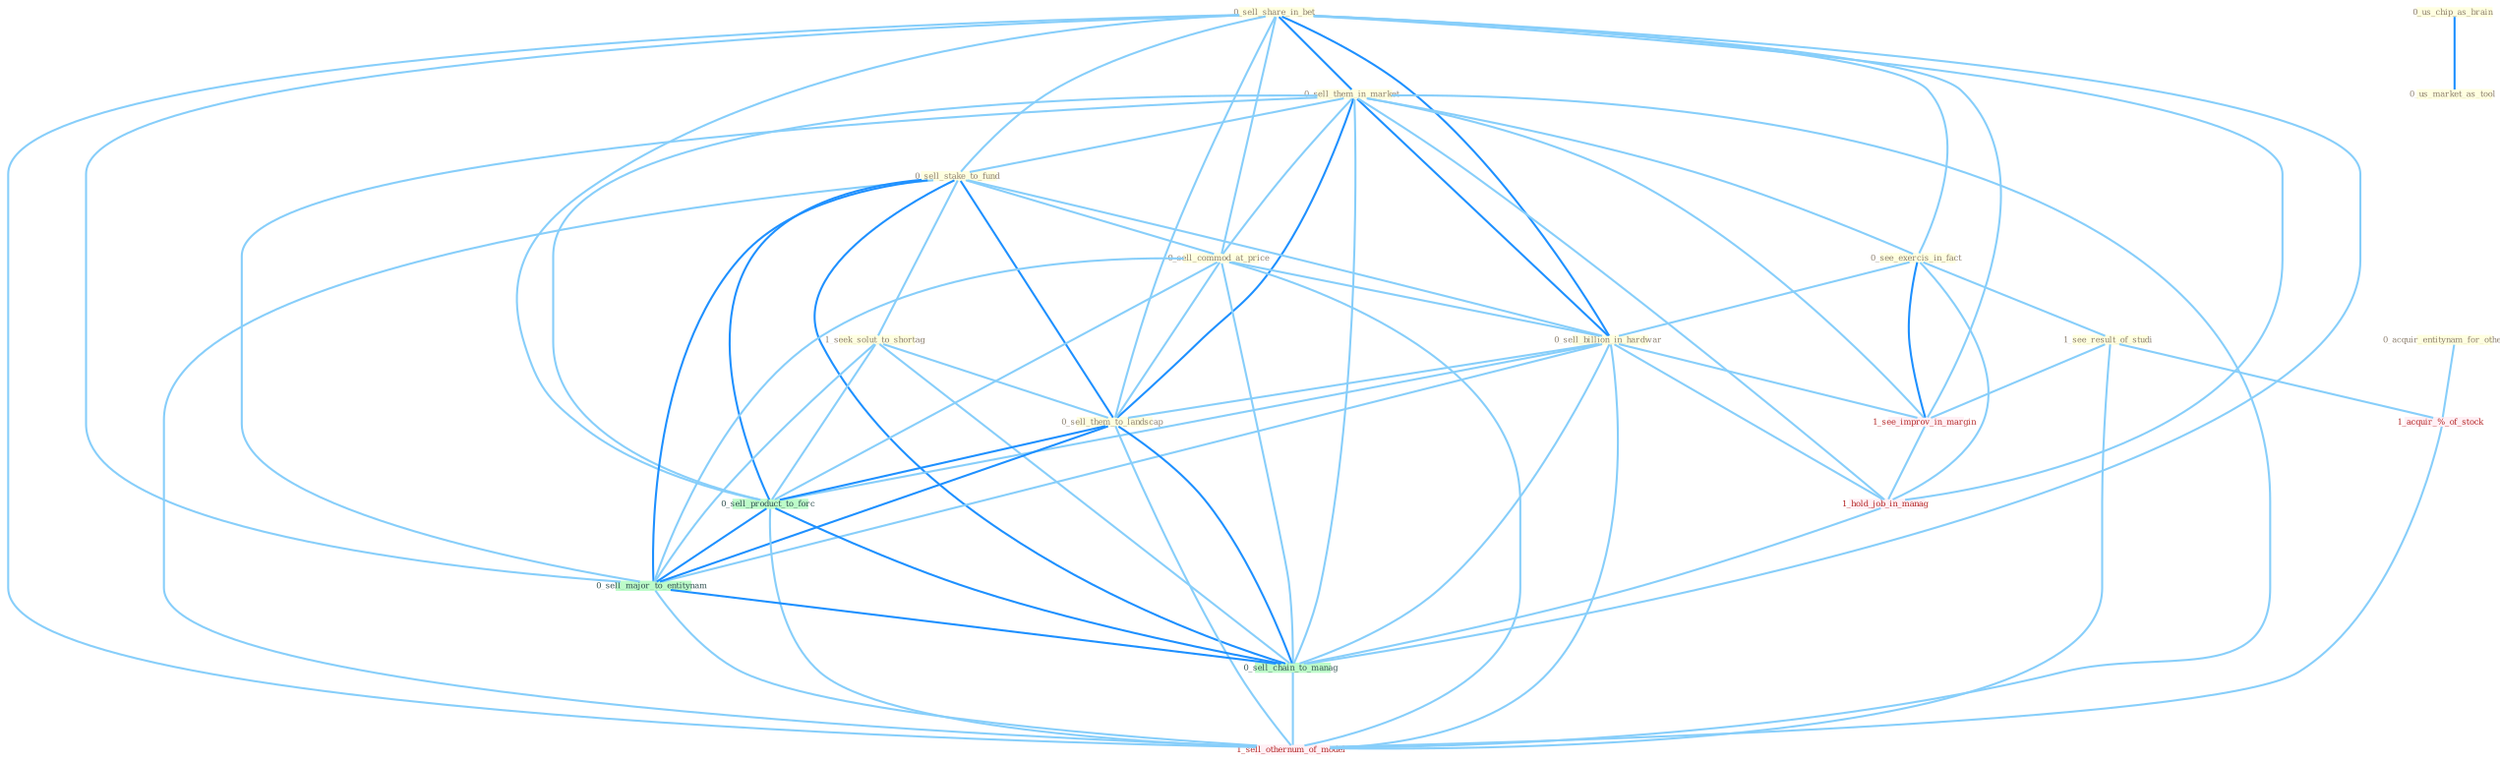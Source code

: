 Graph G{ 
    node
    [shape=polygon,style=filled,width=.5,height=.06,color="#BDFCC9",fixedsize=true,fontsize=4,
    fontcolor="#2f4f4f"];
    {node
    [color="#ffffe0", fontcolor="#8b7d6b"] "0_sell_share_in_bet " "0_sell_them_in_market " "0_us_chip_as_brain " "0_sell_stake_to_fund " "0_us_market_as_tool " "0_see_exercis_in_fact " "0_sell_commod_at_price " "1_seek_solut_to_shortag " "0_sell_billion_in_hardwar " "0_sell_them_to_landscap " "0_acquir_entitynam_for_othernum " "1_see_result_of_studi "}
{node [color="#fff0f5", fontcolor="#b22222"] "1_see_improv_in_margin " "1_acquir_%_of_stock " "1_hold_job_in_manag " "1_sell_othernum_of_model "}
edge [color="#B0E2FF"];

	"0_sell_share_in_bet " -- "0_sell_them_in_market " [w="2", color="#1e90ff" , len=0.8];
	"0_sell_share_in_bet " -- "0_sell_stake_to_fund " [w="1", color="#87cefa" ];
	"0_sell_share_in_bet " -- "0_see_exercis_in_fact " [w="1", color="#87cefa" ];
	"0_sell_share_in_bet " -- "0_sell_commod_at_price " [w="1", color="#87cefa" ];
	"0_sell_share_in_bet " -- "0_sell_billion_in_hardwar " [w="2", color="#1e90ff" , len=0.8];
	"0_sell_share_in_bet " -- "0_sell_them_to_landscap " [w="1", color="#87cefa" ];
	"0_sell_share_in_bet " -- "1_see_improv_in_margin " [w="1", color="#87cefa" ];
	"0_sell_share_in_bet " -- "1_hold_job_in_manag " [w="1", color="#87cefa" ];
	"0_sell_share_in_bet " -- "0_sell_product_to_forc " [w="1", color="#87cefa" ];
	"0_sell_share_in_bet " -- "0_sell_major_to_entitynam " [w="1", color="#87cefa" ];
	"0_sell_share_in_bet " -- "0_sell_chain_to_manag " [w="1", color="#87cefa" ];
	"0_sell_share_in_bet " -- "1_sell_othernum_of_model " [w="1", color="#87cefa" ];
	"0_sell_them_in_market " -- "0_sell_stake_to_fund " [w="1", color="#87cefa" ];
	"0_sell_them_in_market " -- "0_see_exercis_in_fact " [w="1", color="#87cefa" ];
	"0_sell_them_in_market " -- "0_sell_commod_at_price " [w="1", color="#87cefa" ];
	"0_sell_them_in_market " -- "0_sell_billion_in_hardwar " [w="2", color="#1e90ff" , len=0.8];
	"0_sell_them_in_market " -- "0_sell_them_to_landscap " [w="2", color="#1e90ff" , len=0.8];
	"0_sell_them_in_market " -- "1_see_improv_in_margin " [w="1", color="#87cefa" ];
	"0_sell_them_in_market " -- "1_hold_job_in_manag " [w="1", color="#87cefa" ];
	"0_sell_them_in_market " -- "0_sell_product_to_forc " [w="1", color="#87cefa" ];
	"0_sell_them_in_market " -- "0_sell_major_to_entitynam " [w="1", color="#87cefa" ];
	"0_sell_them_in_market " -- "0_sell_chain_to_manag " [w="1", color="#87cefa" ];
	"0_sell_them_in_market " -- "1_sell_othernum_of_model " [w="1", color="#87cefa" ];
	"0_us_chip_as_brain " -- "0_us_market_as_tool " [w="2", color="#1e90ff" , len=0.8];
	"0_sell_stake_to_fund " -- "0_sell_commod_at_price " [w="1", color="#87cefa" ];
	"0_sell_stake_to_fund " -- "1_seek_solut_to_shortag " [w="1", color="#87cefa" ];
	"0_sell_stake_to_fund " -- "0_sell_billion_in_hardwar " [w="1", color="#87cefa" ];
	"0_sell_stake_to_fund " -- "0_sell_them_to_landscap " [w="2", color="#1e90ff" , len=0.8];
	"0_sell_stake_to_fund " -- "0_sell_product_to_forc " [w="2", color="#1e90ff" , len=0.8];
	"0_sell_stake_to_fund " -- "0_sell_major_to_entitynam " [w="2", color="#1e90ff" , len=0.8];
	"0_sell_stake_to_fund " -- "0_sell_chain_to_manag " [w="2", color="#1e90ff" , len=0.8];
	"0_sell_stake_to_fund " -- "1_sell_othernum_of_model " [w="1", color="#87cefa" ];
	"0_see_exercis_in_fact " -- "0_sell_billion_in_hardwar " [w="1", color="#87cefa" ];
	"0_see_exercis_in_fact " -- "1_see_result_of_studi " [w="1", color="#87cefa" ];
	"0_see_exercis_in_fact " -- "1_see_improv_in_margin " [w="2", color="#1e90ff" , len=0.8];
	"0_see_exercis_in_fact " -- "1_hold_job_in_manag " [w="1", color="#87cefa" ];
	"0_sell_commod_at_price " -- "0_sell_billion_in_hardwar " [w="1", color="#87cefa" ];
	"0_sell_commod_at_price " -- "0_sell_them_to_landscap " [w="1", color="#87cefa" ];
	"0_sell_commod_at_price " -- "0_sell_product_to_forc " [w="1", color="#87cefa" ];
	"0_sell_commod_at_price " -- "0_sell_major_to_entitynam " [w="1", color="#87cefa" ];
	"0_sell_commod_at_price " -- "0_sell_chain_to_manag " [w="1", color="#87cefa" ];
	"0_sell_commod_at_price " -- "1_sell_othernum_of_model " [w="1", color="#87cefa" ];
	"1_seek_solut_to_shortag " -- "0_sell_them_to_landscap " [w="1", color="#87cefa" ];
	"1_seek_solut_to_shortag " -- "0_sell_product_to_forc " [w="1", color="#87cefa" ];
	"1_seek_solut_to_shortag " -- "0_sell_major_to_entitynam " [w="1", color="#87cefa" ];
	"1_seek_solut_to_shortag " -- "0_sell_chain_to_manag " [w="1", color="#87cefa" ];
	"0_sell_billion_in_hardwar " -- "0_sell_them_to_landscap " [w="1", color="#87cefa" ];
	"0_sell_billion_in_hardwar " -- "1_see_improv_in_margin " [w="1", color="#87cefa" ];
	"0_sell_billion_in_hardwar " -- "1_hold_job_in_manag " [w="1", color="#87cefa" ];
	"0_sell_billion_in_hardwar " -- "0_sell_product_to_forc " [w="1", color="#87cefa" ];
	"0_sell_billion_in_hardwar " -- "0_sell_major_to_entitynam " [w="1", color="#87cefa" ];
	"0_sell_billion_in_hardwar " -- "0_sell_chain_to_manag " [w="1", color="#87cefa" ];
	"0_sell_billion_in_hardwar " -- "1_sell_othernum_of_model " [w="1", color="#87cefa" ];
	"0_sell_them_to_landscap " -- "0_sell_product_to_forc " [w="2", color="#1e90ff" , len=0.8];
	"0_sell_them_to_landscap " -- "0_sell_major_to_entitynam " [w="2", color="#1e90ff" , len=0.8];
	"0_sell_them_to_landscap " -- "0_sell_chain_to_manag " [w="2", color="#1e90ff" , len=0.8];
	"0_sell_them_to_landscap " -- "1_sell_othernum_of_model " [w="1", color="#87cefa" ];
	"0_acquir_entitynam_for_othernum " -- "1_acquir_%_of_stock " [w="1", color="#87cefa" ];
	"1_see_result_of_studi " -- "1_see_improv_in_margin " [w="1", color="#87cefa" ];
	"1_see_result_of_studi " -- "1_acquir_%_of_stock " [w="1", color="#87cefa" ];
	"1_see_result_of_studi " -- "1_sell_othernum_of_model " [w="1", color="#87cefa" ];
	"1_see_improv_in_margin " -- "1_hold_job_in_manag " [w="1", color="#87cefa" ];
	"1_acquir_%_of_stock " -- "1_sell_othernum_of_model " [w="1", color="#87cefa" ];
	"1_hold_job_in_manag " -- "0_sell_chain_to_manag " [w="1", color="#87cefa" ];
	"0_sell_product_to_forc " -- "0_sell_major_to_entitynam " [w="2", color="#1e90ff" , len=0.8];
	"0_sell_product_to_forc " -- "0_sell_chain_to_manag " [w="2", color="#1e90ff" , len=0.8];
	"0_sell_product_to_forc " -- "1_sell_othernum_of_model " [w="1", color="#87cefa" ];
	"0_sell_major_to_entitynam " -- "0_sell_chain_to_manag " [w="2", color="#1e90ff" , len=0.8];
	"0_sell_major_to_entitynam " -- "1_sell_othernum_of_model " [w="1", color="#87cefa" ];
	"0_sell_chain_to_manag " -- "1_sell_othernum_of_model " [w="1", color="#87cefa" ];
}